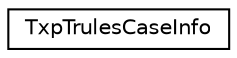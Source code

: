digraph "Graphical Class Hierarchy"
{
  edge [fontname="Helvetica",fontsize="10",labelfontname="Helvetica",labelfontsize="10"];
  node [fontname="Helvetica",fontsize="10",shape=record];
  rankdir="LR";
  Node0 [label="TxpTrulesCaseInfo",height=0.2,width=0.4,color="black", fillcolor="white", style="filled",URL="$structkaldi_1_1TxpTrulesCaseInfo.html",tooltip="Stores all the character/case information found for a token. "];
}
